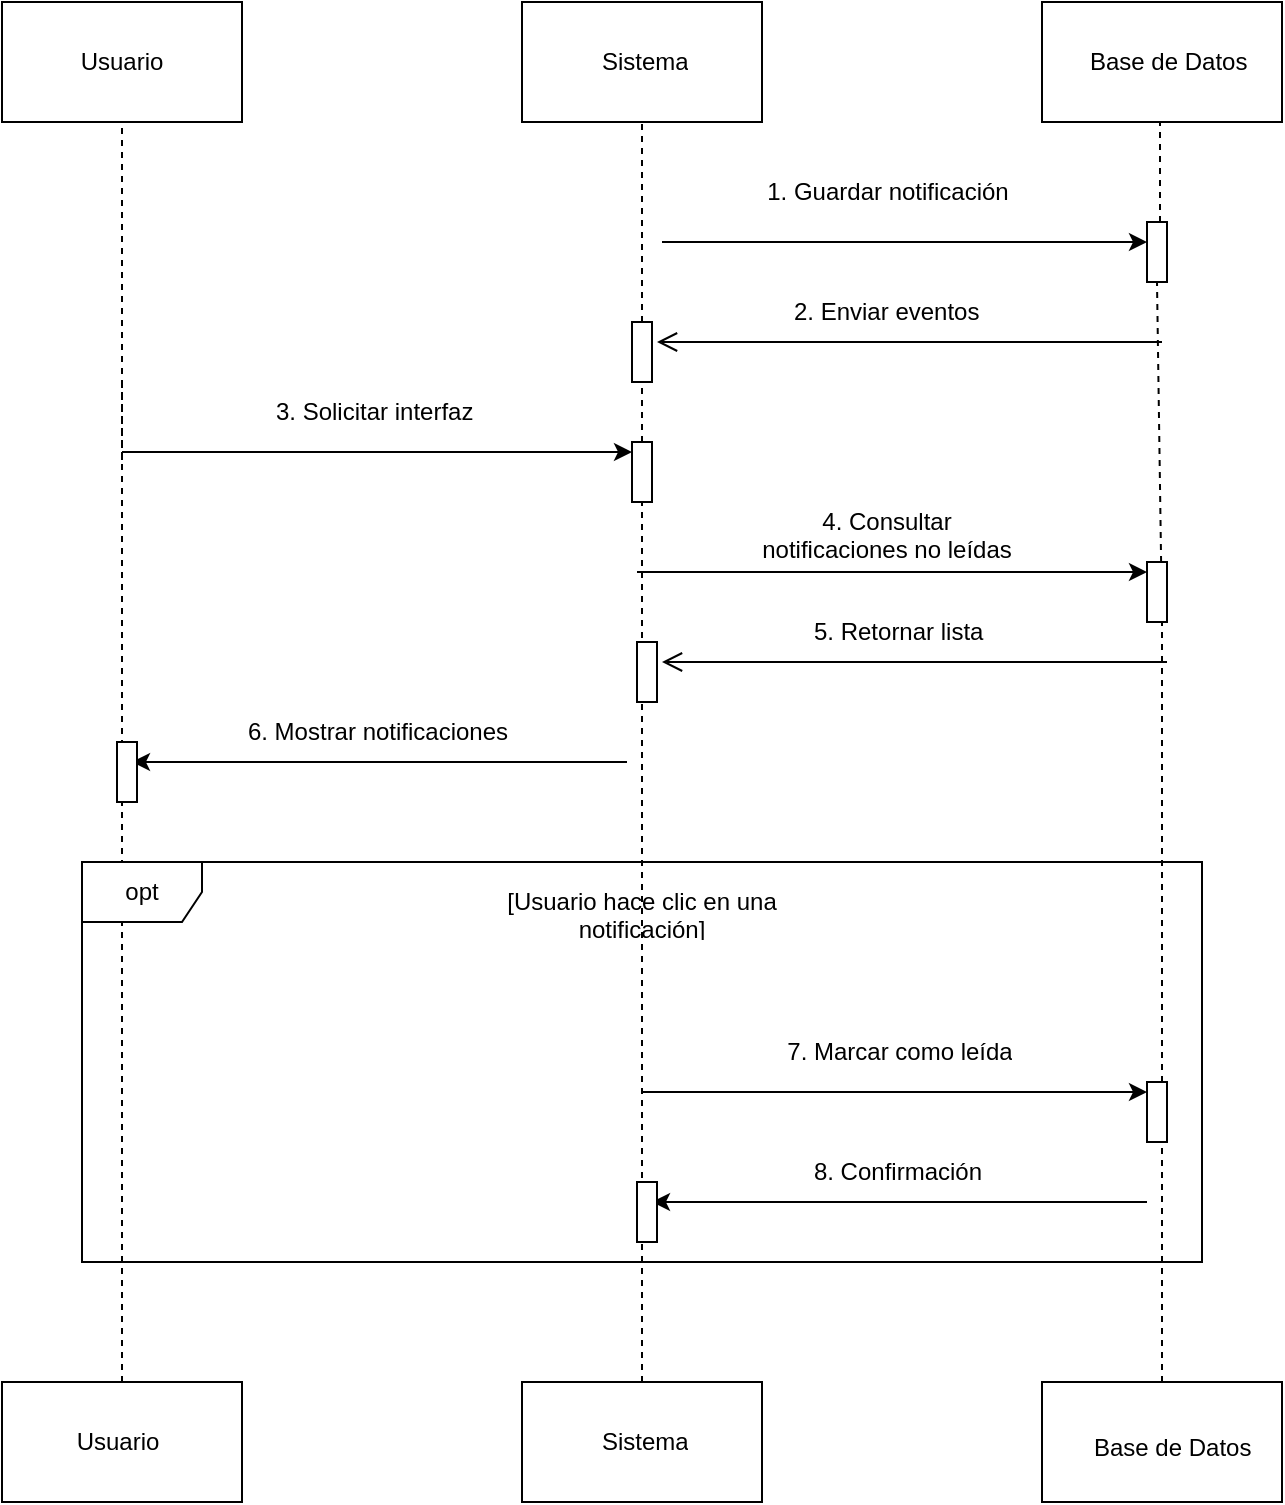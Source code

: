 <mxfile version="27.1.6">
  <diagram name="Página-1" id="bUz74yoLnu7ht94QflnF">
    <mxGraphModel grid="1" page="1" gridSize="10" guides="1" tooltips="1" connect="1" arrows="1" fold="1" pageScale="1" pageWidth="827" pageHeight="1169" math="0" shadow="0">
      <root>
        <mxCell id="0" />
        <mxCell id="1" parent="0" />
        <mxCell id="nwXn1qqkk4dsFe771JiR-1" value="" style="rounded=0;whiteSpace=wrap;html=1;" vertex="1" parent="1">
          <mxGeometry x="40" y="60" width="120" height="60" as="geometry" />
        </mxCell>
        <mxCell id="nwXn1qqkk4dsFe771JiR-2" value="" style="rounded=0;whiteSpace=wrap;html=1;" vertex="1" parent="1">
          <mxGeometry x="300" y="60" width="120" height="60" as="geometry" />
        </mxCell>
        <mxCell id="nwXn1qqkk4dsFe771JiR-3" value="" style="rounded=0;whiteSpace=wrap;html=1;" vertex="1" parent="1">
          <mxGeometry x="560" y="60" width="120" height="60" as="geometry" />
        </mxCell>
        <mxCell id="nwXn1qqkk4dsFe771JiR-6" value="" style="endArrow=none;dashed=1;html=1;rounded=0;entryX=0.5;entryY=1;entryDx=0;entryDy=0;" edge="1" parent="1" source="nwXn1qqkk4dsFe771JiR-33">
          <mxGeometry width="50" height="50" relative="1" as="geometry">
            <mxPoint x="619" y="440" as="sourcePoint" />
            <mxPoint x="619" y="120" as="targetPoint" />
            <Array as="points" />
          </mxGeometry>
        </mxCell>
        <mxCell id="nwXn1qqkk4dsFe771JiR-9" value="" style="endArrow=none;dashed=1;html=1;rounded=0;entryX=0.5;entryY=1;entryDx=0;entryDy=0;" edge="1" parent="1" source="nwXn1qqkk4dsFe771JiR-72" target="nwXn1qqkk4dsFe771JiR-2">
          <mxGeometry width="50" height="50" relative="1" as="geometry">
            <mxPoint x="360" y="310" as="sourcePoint" />
            <mxPoint x="360" y="210" as="targetPoint" />
            <Array as="points" />
          </mxGeometry>
        </mxCell>
        <mxCell id="nwXn1qqkk4dsFe771JiR-12" value="" style="endArrow=none;dashed=1;html=1;rounded=0;" edge="1" parent="1" source="nwXn1qqkk4dsFe771JiR-26" target="nwXn1qqkk4dsFe771JiR-72">
          <mxGeometry width="50" height="50" relative="1" as="geometry">
            <mxPoint x="360" y="560" as="sourcePoint" />
            <mxPoint x="360" y="340" as="targetPoint" />
            <Array as="points" />
          </mxGeometry>
        </mxCell>
        <mxCell id="nwXn1qqkk4dsFe771JiR-13" value="Usuario" style="text;strokeColor=none;fillColor=none;align=center;verticalAlign=middle;spacingLeft=4;spacingRight=4;overflow=hidden;points=[[0,0.5],[1,0.5]];portConstraint=eastwest;rotatable=0;whiteSpace=wrap;html=1;" vertex="1" parent="1">
          <mxGeometry x="65" y="75" width="70" height="30" as="geometry" />
        </mxCell>
        <mxCell id="nwXn1qqkk4dsFe771JiR-14" value="&lt;font style=&quot;vertical-align: inherit;&quot;&gt;&lt;font style=&quot;vertical-align: inherit;&quot;&gt;Sistema&lt;/font&gt;&lt;/font&gt;" style="text;strokeColor=none;fillColor=none;align=left;verticalAlign=middle;spacingLeft=4;spacingRight=4;overflow=hidden;points=[[0,0.5],[1,0.5]];portConstraint=eastwest;rotatable=0;whiteSpace=wrap;html=1;" vertex="1" parent="1">
          <mxGeometry x="334" y="75" width="150" height="30" as="geometry" />
        </mxCell>
        <mxCell id="nwXn1qqkk4dsFe771JiR-15" value="&lt;font style=&quot;vertical-align: inherit;&quot;&gt;&lt;font style=&quot;vertical-align: inherit;&quot;&gt;Base de Datos&lt;/font&gt;&lt;/font&gt;" style="text;strokeColor=none;fillColor=none;align=left;verticalAlign=middle;spacingLeft=4;spacingRight=4;overflow=hidden;points=[[0,0.5],[1,0.5]];portConstraint=eastwest;rotatable=0;whiteSpace=wrap;html=1;" vertex="1" parent="1">
          <mxGeometry x="577.5" y="75" width="100" height="30" as="geometry" />
        </mxCell>
        <mxCell id="nwXn1qqkk4dsFe771JiR-16" value="2. Enviar eventos" style="text;strokeColor=none;fillColor=none;align=left;verticalAlign=middle;spacingLeft=4;spacingRight=4;overflow=hidden;points=[[0,0.5],[1,0.5]];portConstraint=eastwest;rotatable=0;whiteSpace=wrap;html=1;" vertex="1" parent="1">
          <mxGeometry x="430" y="200" width="105" height="30" as="geometry" />
        </mxCell>
        <mxCell id="nwXn1qqkk4dsFe771JiR-17" value="" style="endArrow=none;dashed=1;html=1;rounded=0;entryX=0.5;entryY=1;entryDx=0;entryDy=0;" edge="1" parent="1">
          <mxGeometry width="50" height="50" relative="1" as="geometry">
            <mxPoint x="100" y="250" as="sourcePoint" />
            <mxPoint x="100" y="290" as="targetPoint" />
            <Array as="points" />
          </mxGeometry>
        </mxCell>
        <mxCell id="nwXn1qqkk4dsFe771JiR-19" value="" style="html=1;verticalAlign=bottom;endArrow=open;endSize=8;curved=0;rounded=0;fontSize=12;entryX=1;entryY=0;entryDx=0;entryDy=5;entryPerimeter=0;align=left;" edge="1" parent="1">
          <mxGeometry x="0.053" relative="1" as="geometry">
            <mxPoint x="620" y="230" as="sourcePoint" />
            <mxPoint x="367.5" y="230" as="targetPoint" />
            <mxPoint as="offset" />
          </mxGeometry>
        </mxCell>
        <mxCell id="nwXn1qqkk4dsFe771JiR-20" value="" style="endArrow=none;dashed=1;html=1;rounded=0;entryX=0.5;entryY=1;entryDx=0;entryDy=0;exitX=0.5;exitY=0;exitDx=0;exitDy=0;" edge="1" parent="1" source="nwXn1qqkk4dsFe771JiR-49">
          <mxGeometry width="50" height="50" relative="1" as="geometry">
            <mxPoint x="620" y="440" as="sourcePoint" />
            <mxPoint x="620" y="370" as="targetPoint" />
            <Array as="points" />
          </mxGeometry>
        </mxCell>
        <mxCell id="nwXn1qqkk4dsFe771JiR-21" value="" style="endArrow=none;dashed=1;html=1;rounded=0;entryX=0.5;entryY=1;entryDx=0;entryDy=0;exitX=0.5;exitY=0;exitDx=0;exitDy=0;" edge="1" parent="1" source="nwXn1qqkk4dsFe771JiR-47">
          <mxGeometry width="50" height="50" relative="1" as="geometry">
            <mxPoint x="100" y="550" as="sourcePoint" />
            <mxPoint x="100" y="340" as="targetPoint" />
            <Array as="points" />
          </mxGeometry>
        </mxCell>
        <mxCell id="nwXn1qqkk4dsFe771JiR-22" value="1. Guardar notificación" style="text;strokeColor=none;fillColor=none;align=center;verticalAlign=middle;spacingLeft=4;spacingRight=4;overflow=hidden;points=[[0,0.5],[1,0.5]];portConstraint=eastwest;rotatable=0;whiteSpace=wrap;html=1;" vertex="1" parent="1">
          <mxGeometry x="387.5" y="140" width="190" height="30" as="geometry" />
        </mxCell>
        <mxCell id="nwXn1qqkk4dsFe771JiR-24" value="" style="endArrow=classic;html=1;rounded=0;" edge="1" parent="1">
          <mxGeometry width="50" height="50" relative="1" as="geometry">
            <mxPoint x="370" y="180" as="sourcePoint" />
            <mxPoint x="612.5" y="180" as="targetPoint" />
            <Array as="points">
              <mxPoint x="382.5" y="180" />
              <mxPoint x="422.5" y="180" />
            </Array>
          </mxGeometry>
        </mxCell>
        <mxCell id="nwXn1qqkk4dsFe771JiR-25" value="" style="endArrow=none;dashed=1;html=1;rounded=0;entryX=0.5;entryY=1;entryDx=0;entryDy=0;exitX=0.5;exitY=0;exitDx=0;exitDy=0;" edge="1" parent="1" source="nwXn1qqkk4dsFe771JiR-48" target="nwXn1qqkk4dsFe771JiR-26">
          <mxGeometry width="50" height="50" relative="1" as="geometry">
            <mxPoint x="360" y="530" as="sourcePoint" />
            <mxPoint x="360" y="330" as="targetPoint" />
            <Array as="points" />
          </mxGeometry>
        </mxCell>
        <mxCell id="nwXn1qqkk4dsFe771JiR-26" value="" style="html=1;points=[[0,0,0,0,5],[0,1,0,0,-5],[1,0,0,0,5],[1,1,0,0,-5]];perimeter=orthogonalPerimeter;outlineConnect=0;targetShapes=umlLifeline;portConstraint=eastwest;newEdgeStyle={&quot;curved&quot;:0,&quot;rounded&quot;:0};" vertex="1" parent="1">
          <mxGeometry x="355" y="280" width="10" height="30" as="geometry" />
        </mxCell>
        <mxCell id="nwXn1qqkk4dsFe771JiR-28" value="3. Solicitar interfaz" style="text;strokeColor=none;fillColor=none;align=left;verticalAlign=middle;spacingLeft=4;spacingRight=4;overflow=hidden;points=[[0,0.5],[1,0.5]];portConstraint=eastwest;rotatable=0;whiteSpace=wrap;html=1;" vertex="1" parent="1">
          <mxGeometry x="171.25" y="250" width="112.5" height="30" as="geometry" />
        </mxCell>
        <mxCell id="nwXn1qqkk4dsFe771JiR-29" value="" style="endArrow=none;dashed=1;html=1;rounded=0;entryX=0.5;entryY=1;entryDx=0;entryDy=0;" edge="1" parent="1" target="nwXn1qqkk4dsFe771JiR-1">
          <mxGeometry width="50" height="50" relative="1" as="geometry">
            <mxPoint x="100" y="390" as="sourcePoint" />
            <mxPoint x="100" y="340" as="targetPoint" />
            <Array as="points" />
          </mxGeometry>
        </mxCell>
        <mxCell id="nwXn1qqkk4dsFe771JiR-31" value="" style="endArrow=classic;html=1;rounded=0;entryX=0;entryY=0;entryDx=0;entryDy=5;entryPerimeter=0;" edge="1" parent="1" target="nwXn1qqkk4dsFe771JiR-26">
          <mxGeometry width="50" height="50" relative="1" as="geometry">
            <mxPoint x="100" y="285" as="sourcePoint" />
            <mxPoint x="359.5" y="290" as="targetPoint" />
          </mxGeometry>
        </mxCell>
        <mxCell id="nwXn1qqkk4dsFe771JiR-32" value="" style="endArrow=none;dashed=1;html=1;rounded=0;entryX=0.5;entryY=1;entryDx=0;entryDy=0;" edge="1" parent="1" target="nwXn1qqkk4dsFe771JiR-33">
          <mxGeometry width="50" height="50" relative="1" as="geometry">
            <mxPoint x="620" y="370" as="sourcePoint" />
            <mxPoint x="619" y="120" as="targetPoint" />
            <Array as="points" />
          </mxGeometry>
        </mxCell>
        <mxCell id="nwXn1qqkk4dsFe771JiR-33" value="" style="html=1;points=[[0,0,0,0,5],[0,1,0,0,-5],[1,0,0,0,5],[1,1,0,0,-5]];perimeter=orthogonalPerimeter;outlineConnect=0;targetShapes=umlLifeline;portConstraint=eastwest;newEdgeStyle={&quot;curved&quot;:0,&quot;rounded&quot;:0};" vertex="1" parent="1">
          <mxGeometry x="612.5" y="170" width="10" height="30" as="geometry" />
        </mxCell>
        <mxCell id="nwXn1qqkk4dsFe771JiR-37" value="" style="endArrow=none;dashed=1;html=1;rounded=0;entryX=0.5;entryY=1;entryDx=0;entryDy=0;" edge="1" parent="1" source="nwXn1qqkk4dsFe771JiR-40">
          <mxGeometry width="50" height="50" relative="1" as="geometry">
            <mxPoint x="100" y="550" as="sourcePoint" />
            <mxPoint x="100" y="440" as="targetPoint" />
            <Array as="points" />
          </mxGeometry>
        </mxCell>
        <mxCell id="nwXn1qqkk4dsFe771JiR-38" value="6. Mostrar notificaciones" style="text;strokeColor=none;fillColor=none;align=center;verticalAlign=middle;spacingLeft=4;spacingRight=4;overflow=hidden;points=[[0,0.5],[1,0.5]];portConstraint=eastwest;rotatable=0;whiteSpace=wrap;html=1;" vertex="1" parent="1">
          <mxGeometry x="132.5" y="410" width="190" height="30" as="geometry" />
        </mxCell>
        <mxCell id="nwXn1qqkk4dsFe771JiR-39" value="" style="endArrow=classic;html=1;rounded=0;" edge="1" parent="1">
          <mxGeometry width="50" height="50" relative="1" as="geometry">
            <mxPoint x="235" y="440" as="sourcePoint" />
            <mxPoint x="105" y="440" as="targetPoint" />
            <Array as="points">
              <mxPoint x="302.5" y="440" />
              <mxPoint x="352.5" y="440" />
            </Array>
          </mxGeometry>
        </mxCell>
        <mxCell id="nwXn1qqkk4dsFe771JiR-40" value="" style="html=1;points=[[0,0,0,0,5],[0,1,0,0,-5],[1,0,0,0,5],[1,1,0,0,-5]];perimeter=orthogonalPerimeter;outlineConnect=0;targetShapes=umlLifeline;portConstraint=eastwest;newEdgeStyle={&quot;curved&quot;:0,&quot;rounded&quot;:0};" vertex="1" parent="1">
          <mxGeometry x="97.5" y="430" width="10" height="30" as="geometry" />
        </mxCell>
        <mxCell id="nwXn1qqkk4dsFe771JiR-47" value="" style="rounded=0;whiteSpace=wrap;html=1;" vertex="1" parent="1">
          <mxGeometry x="40" y="750" width="120" height="60" as="geometry" />
        </mxCell>
        <mxCell id="nwXn1qqkk4dsFe771JiR-48" value="" style="rounded=0;whiteSpace=wrap;html=1;" vertex="1" parent="1">
          <mxGeometry x="300" y="750" width="120" height="60" as="geometry" />
        </mxCell>
        <mxCell id="nwXn1qqkk4dsFe771JiR-49" value="" style="rounded=0;whiteSpace=wrap;html=1;" vertex="1" parent="1">
          <mxGeometry x="560" y="750" width="120" height="60" as="geometry" />
        </mxCell>
        <mxCell id="nwXn1qqkk4dsFe771JiR-50" value="Usuario" style="text;strokeColor=none;fillColor=none;align=center;verticalAlign=middle;spacingLeft=4;spacingRight=4;overflow=hidden;points=[[0,0.5],[1,0.5]];portConstraint=eastwest;rotatable=0;whiteSpace=wrap;html=1;" vertex="1" parent="1">
          <mxGeometry x="62.5" y="765" width="70" height="30" as="geometry" />
        </mxCell>
        <mxCell id="nwXn1qqkk4dsFe771JiR-51" value="&lt;font style=&quot;vertical-align: inherit;&quot;&gt;&lt;font style=&quot;vertical-align: inherit;&quot;&gt;Sistema&lt;/font&gt;&lt;/font&gt;" style="text;strokeColor=none;fillColor=none;align=left;verticalAlign=middle;spacingLeft=4;spacingRight=4;overflow=hidden;points=[[0,0.5],[1,0.5]];portConstraint=eastwest;rotatable=0;whiteSpace=wrap;html=1;" vertex="1" parent="1">
          <mxGeometry x="334" y="765" width="66" height="30" as="geometry" />
        </mxCell>
        <mxCell id="nwXn1qqkk4dsFe771JiR-52" value="&lt;font style=&quot;vertical-align: inherit;&quot;&gt;&lt;font style=&quot;vertical-align: inherit;&quot;&gt;Base de Datos&lt;/font&gt;&lt;/font&gt;" style="text;strokeColor=none;fillColor=none;align=left;verticalAlign=middle;spacingLeft=4;spacingRight=4;overflow=hidden;points=[[0,0.5],[1,0.5]];portConstraint=eastwest;rotatable=0;whiteSpace=wrap;html=1;" vertex="1" parent="1">
          <mxGeometry x="580" y="765" width="90" height="35" as="geometry" />
        </mxCell>
        <mxCell id="nwXn1qqkk4dsFe771JiR-53" value="opt" style="shape=umlFrame;whiteSpace=wrap;html=1;pointerEvents=0;" vertex="1" parent="1">
          <mxGeometry x="80" y="490" width="560" height="200" as="geometry" />
        </mxCell>
        <mxCell id="nwXn1qqkk4dsFe771JiR-57" value="" style="html=1;points=[[0,0,0,0,5],[0,1,0,0,-5],[1,0,0,0,5],[1,1,0,0,-5]];perimeter=orthogonalPerimeter;outlineConnect=0;targetShapes=umlLifeline;portConstraint=eastwest;newEdgeStyle={&quot;curved&quot;:0,&quot;rounded&quot;:0};" vertex="1" parent="1">
          <mxGeometry x="612.5" y="600" width="10" height="30" as="geometry" />
        </mxCell>
        <mxCell id="nwXn1qqkk4dsFe771JiR-58" value="7. Marcar como leída" style="text;strokeColor=none;fillColor=none;align=center;verticalAlign=middle;spacingLeft=4;spacingRight=4;overflow=hidden;points=[[0,0.5],[1,0.5]];portConstraint=eastwest;rotatable=0;whiteSpace=wrap;html=1;" vertex="1" parent="1">
          <mxGeometry x="390" y="570" width="197.5" height="30" as="geometry" />
        </mxCell>
        <mxCell id="nwXn1qqkk4dsFe771JiR-59" value="" style="endArrow=classic;html=1;rounded=0;entryX=0;entryY=0;entryDx=0;entryDy=5;entryPerimeter=0;" edge="1" parent="1" target="nwXn1qqkk4dsFe771JiR-57">
          <mxGeometry width="50" height="50" relative="1" as="geometry">
            <mxPoint x="360" y="605" as="sourcePoint" />
            <mxPoint x="604.5" y="610" as="targetPoint" />
          </mxGeometry>
        </mxCell>
        <mxCell id="nwXn1qqkk4dsFe771JiR-60" value="8. Confirmación" style="text;strokeColor=none;fillColor=none;align=center;verticalAlign=middle;spacingLeft=4;spacingRight=4;overflow=hidden;points=[[0,0.5],[1,0.5]];portConstraint=eastwest;rotatable=0;whiteSpace=wrap;html=1;" vertex="1" parent="1">
          <mxGeometry x="392.5" y="630" width="190" height="30" as="geometry" />
        </mxCell>
        <mxCell id="nwXn1qqkk4dsFe771JiR-61" value="" style="endArrow=classic;html=1;rounded=0;" edge="1" parent="1">
          <mxGeometry width="50" height="50" relative="1" as="geometry">
            <mxPoint x="495" y="660" as="sourcePoint" />
            <mxPoint x="365" y="660" as="targetPoint" />
            <Array as="points">
              <mxPoint x="562.5" y="660" />
              <mxPoint x="612.5" y="660" />
            </Array>
          </mxGeometry>
        </mxCell>
        <mxCell id="nwXn1qqkk4dsFe771JiR-62" value="" style="html=1;points=[[0,0,0,0,5],[0,1,0,0,-5],[1,0,0,0,5],[1,1,0,0,-5]];perimeter=orthogonalPerimeter;outlineConnect=0;targetShapes=umlLifeline;portConstraint=eastwest;newEdgeStyle={&quot;curved&quot;:0,&quot;rounded&quot;:0};" vertex="1" parent="1">
          <mxGeometry x="357.5" y="650" width="10" height="30" as="geometry" />
        </mxCell>
        <mxCell id="nwXn1qqkk4dsFe771JiR-72" value="" style="html=1;points=[[0,0,0,0,5],[0,1,0,0,-5],[1,0,0,0,5],[1,1,0,0,-5]];perimeter=orthogonalPerimeter;outlineConnect=0;targetShapes=umlLifeline;portConstraint=eastwest;newEdgeStyle={&quot;curved&quot;:0,&quot;rounded&quot;:0};" vertex="1" parent="1">
          <mxGeometry x="355" y="220" width="10" height="30" as="geometry" />
        </mxCell>
        <mxCell id="nwXn1qqkk4dsFe771JiR-74" value="" style="html=1;points=[[0,0,0,0,5],[0,1,0,0,-5],[1,0,0,0,5],[1,1,0,0,-5]];perimeter=orthogonalPerimeter;outlineConnect=0;targetShapes=umlLifeline;portConstraint=eastwest;newEdgeStyle={&quot;curved&quot;:0,&quot;rounded&quot;:0};" vertex="1" parent="1">
          <mxGeometry x="612.5" y="340" width="10" height="30" as="geometry" />
        </mxCell>
        <mxCell id="nwXn1qqkk4dsFe771JiR-75" value="4. Consultar notificaciones no leídas" style="text;strokeColor=none;fillColor=none;align=center;verticalAlign=middle;spacingLeft=4;spacingRight=4;overflow=hidden;points=[[0,0.5],[1,0.5]];portConstraint=eastwest;rotatable=0;whiteSpace=wrap;html=1;" vertex="1" parent="1">
          <mxGeometry x="415" y="310" width="135" height="30" as="geometry" />
        </mxCell>
        <mxCell id="nwXn1qqkk4dsFe771JiR-76" value="" style="endArrow=classic;html=1;rounded=0;entryX=0;entryY=0;entryDx=0;entryDy=5;entryPerimeter=0;" edge="1" parent="1" target="nwXn1qqkk4dsFe771JiR-74">
          <mxGeometry width="50" height="50" relative="1" as="geometry">
            <mxPoint x="357.5" y="345" as="sourcePoint" />
            <mxPoint x="617" y="350" as="targetPoint" />
          </mxGeometry>
        </mxCell>
        <mxCell id="nwXn1qqkk4dsFe771JiR-77" value="5. Retornar lista" style="text;strokeColor=none;fillColor=none;align=left;verticalAlign=middle;spacingLeft=4;spacingRight=4;overflow=hidden;points=[[0,0.5],[1,0.5]];portConstraint=eastwest;rotatable=0;whiteSpace=wrap;html=1;" vertex="1" parent="1">
          <mxGeometry x="440" y="360" width="97.5" height="30" as="geometry" />
        </mxCell>
        <mxCell id="nwXn1qqkk4dsFe771JiR-78" value="" style="html=1;verticalAlign=bottom;endArrow=open;endSize=8;curved=0;rounded=0;fontSize=12;entryX=1;entryY=0;entryDx=0;entryDy=5;entryPerimeter=0;align=left;" edge="1" parent="1">
          <mxGeometry x="0.053" relative="1" as="geometry">
            <mxPoint x="622.5" y="390" as="sourcePoint" />
            <mxPoint x="370" y="390" as="targetPoint" />
            <mxPoint as="offset" />
          </mxGeometry>
        </mxCell>
        <mxCell id="nwXn1qqkk4dsFe771JiR-79" value="" style="html=1;points=[[0,0,0,0,5],[0,1,0,0,-5],[1,0,0,0,5],[1,1,0,0,-5]];perimeter=orthogonalPerimeter;outlineConnect=0;targetShapes=umlLifeline;portConstraint=eastwest;newEdgeStyle={&quot;curved&quot;:0,&quot;rounded&quot;:0};" vertex="1" parent="1">
          <mxGeometry x="357.5" y="380" width="10" height="30" as="geometry" />
        </mxCell>
        <mxCell id="nwXn1qqkk4dsFe771JiR-80" value="[Usuario hace clic en una notificación]" style="text;strokeColor=none;fillColor=none;align=center;verticalAlign=middle;spacingLeft=4;spacingRight=4;overflow=hidden;points=[[0,0.5],[1,0.5]];portConstraint=eastwest;rotatable=0;whiteSpace=wrap;html=1;" vertex="1" parent="1">
          <mxGeometry x="265" y="500" width="190" height="30" as="geometry" />
        </mxCell>
      </root>
    </mxGraphModel>
  </diagram>
</mxfile>
